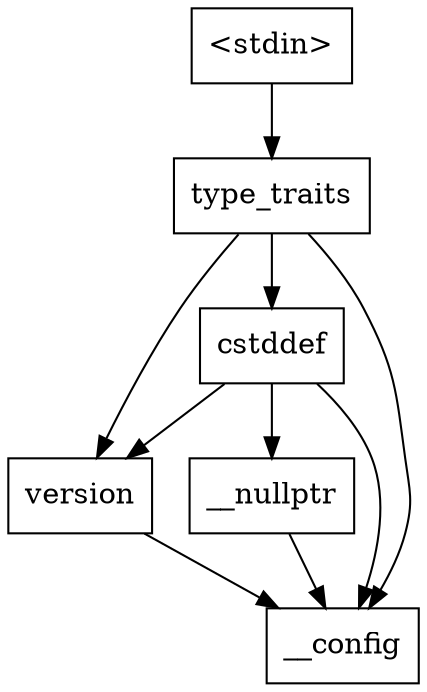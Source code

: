 digraph "dependencies" {
  header_0 [ shape="box", label="\<stdin\>" ];
  header_1 [ shape="box", label="type_traits" ];
  header_11 [ shape="box", label="cstddef" ];
  header_12 [ shape="box", label="version" ];
  header_15 [ shape="box", label="__nullptr" ];
  header_2 [ shape="box", label="__config" ];
  header_15 -> header_2;
  header_11 -> header_15;
  header_11 -> header_2;
  header_11 -> header_12;
  header_12 -> header_2;
  header_0 -> header_1;
  header_1 -> header_2;
  header_1 -> header_11;
  header_1 -> header_12;
}